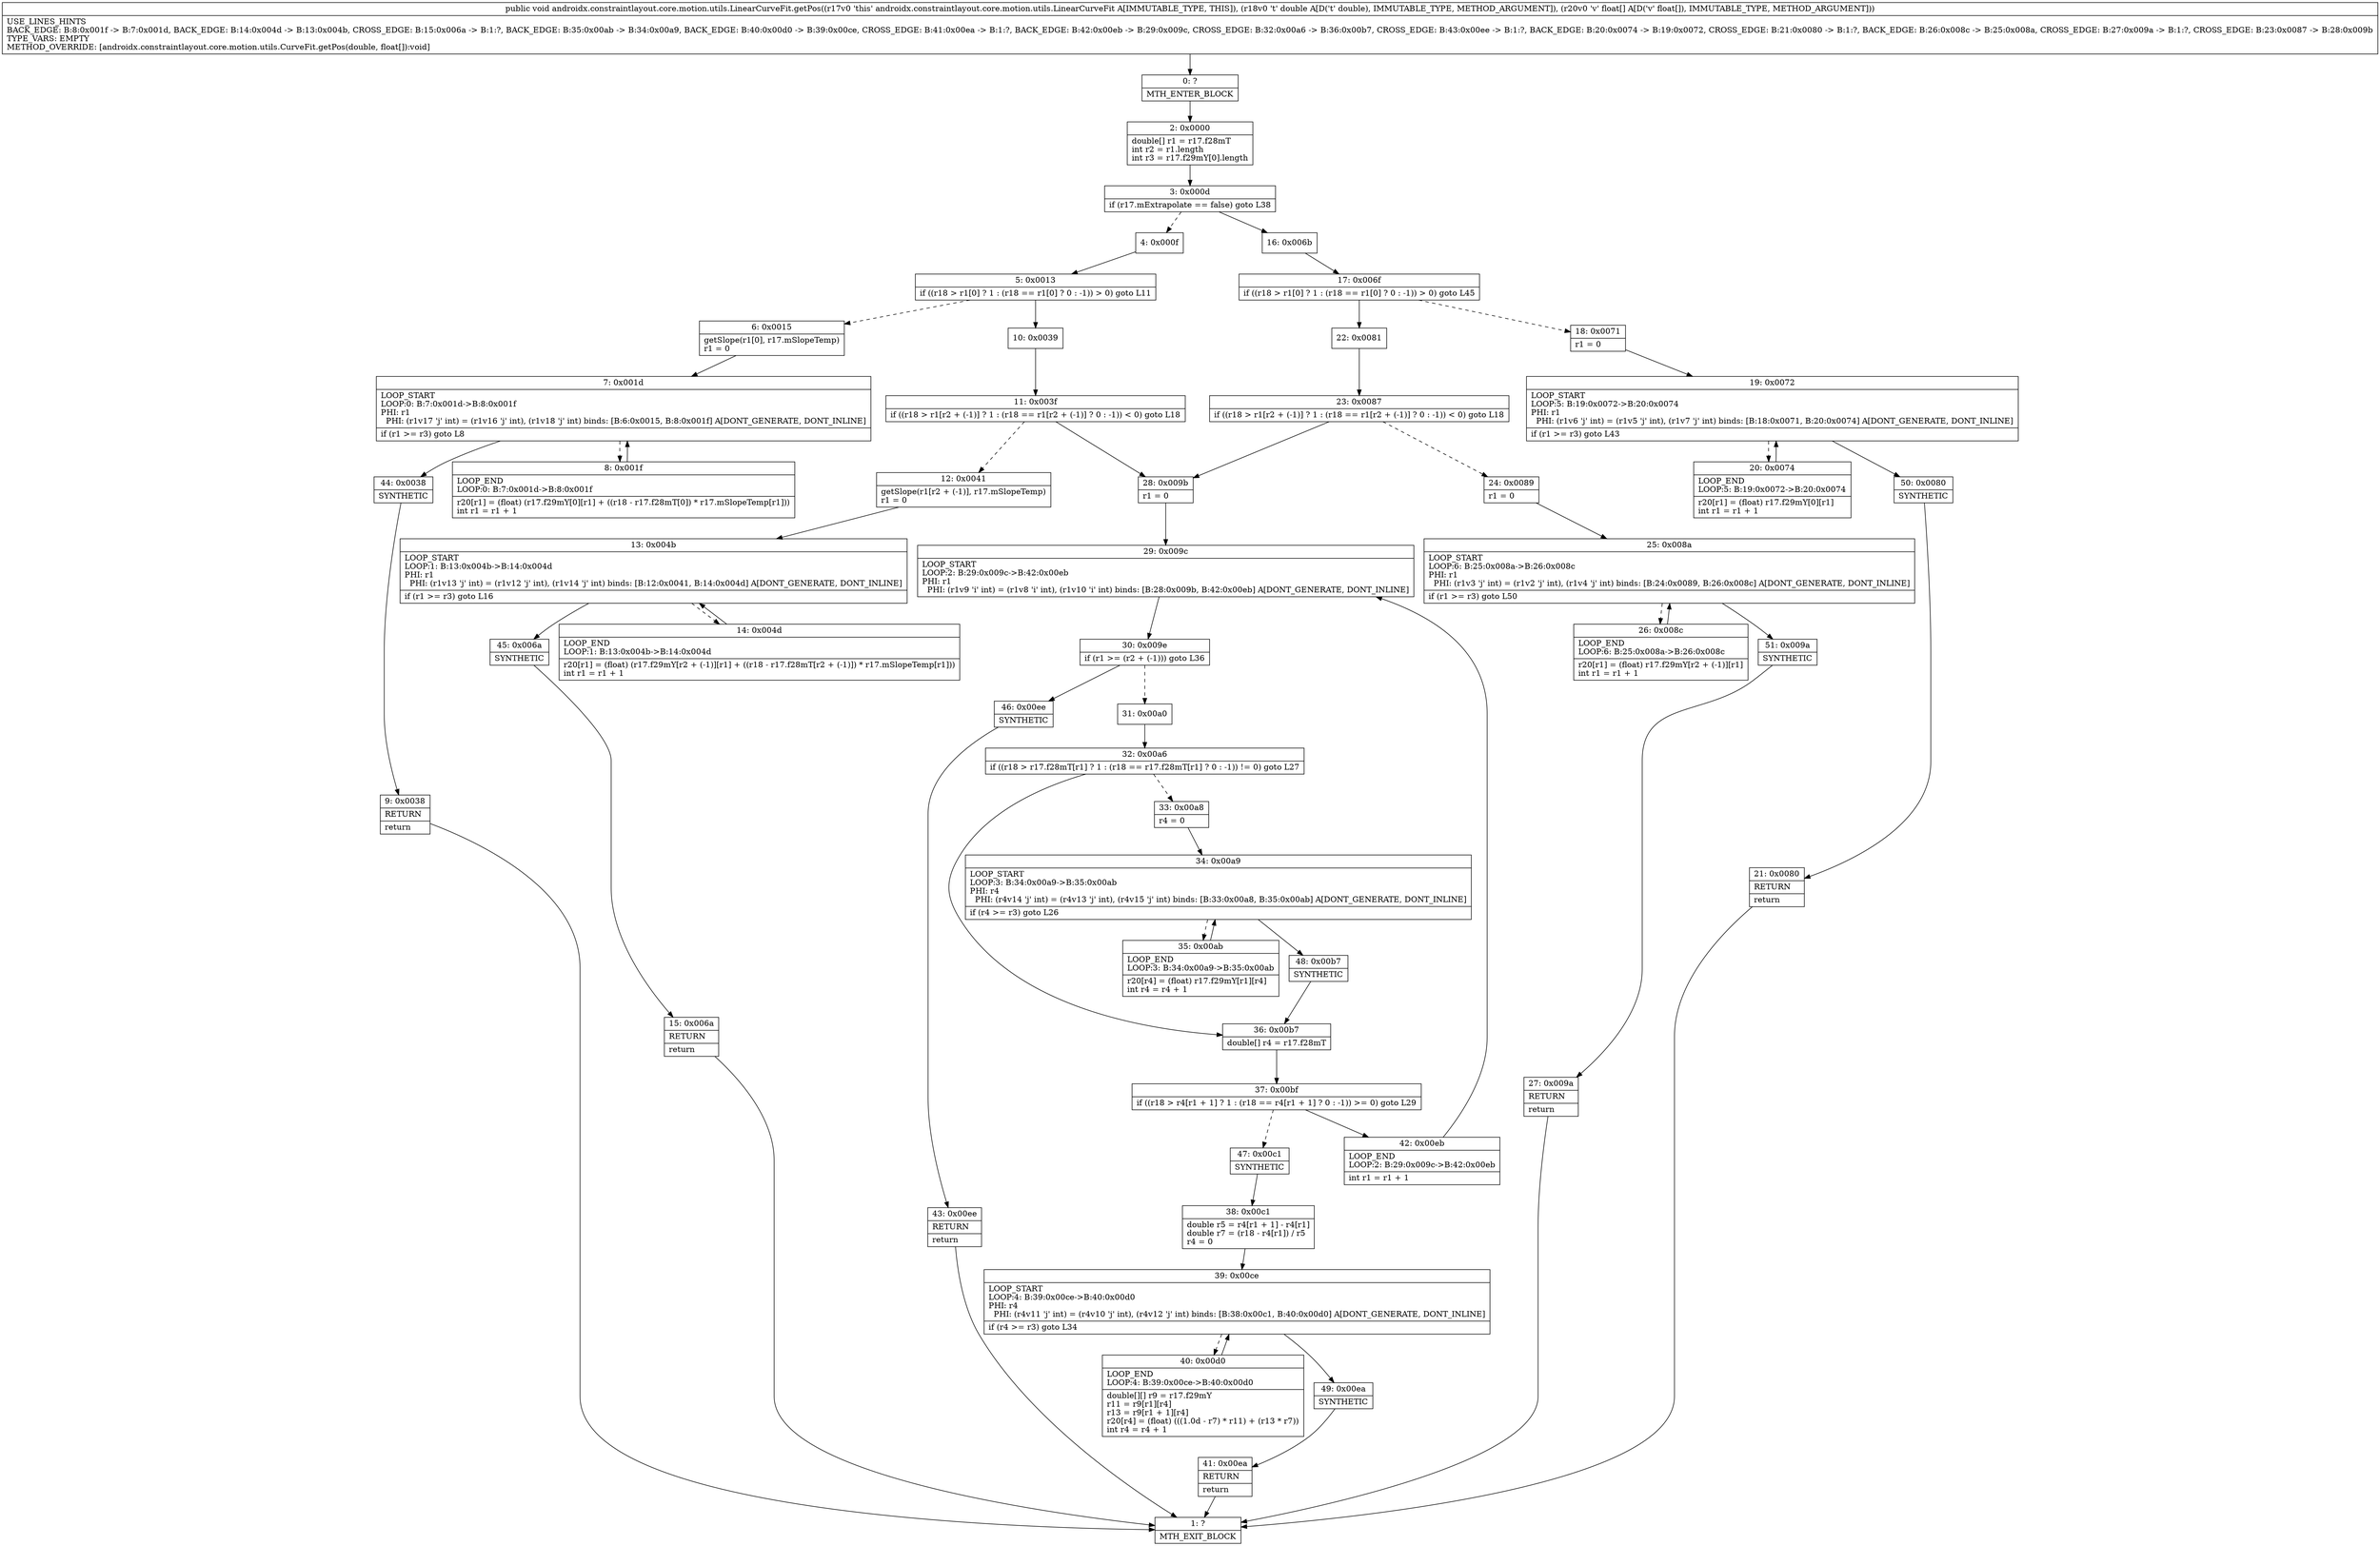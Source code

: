 digraph "CFG forandroidx.constraintlayout.core.motion.utils.LinearCurveFit.getPos(D[F)V" {
Node_0 [shape=record,label="{0\:\ ?|MTH_ENTER_BLOCK\l}"];
Node_2 [shape=record,label="{2\:\ 0x0000|double[] r1 = r17.f28mT\lint r2 = r1.length\lint r3 = r17.f29mY[0].length\l}"];
Node_3 [shape=record,label="{3\:\ 0x000d|if (r17.mExtrapolate == false) goto L38\l}"];
Node_4 [shape=record,label="{4\:\ 0x000f}"];
Node_5 [shape=record,label="{5\:\ 0x0013|if ((r18 \> r1[0] ? 1 : (r18 == r1[0] ? 0 : \-1)) \> 0) goto L11\l}"];
Node_6 [shape=record,label="{6\:\ 0x0015|getSlope(r1[0], r17.mSlopeTemp)\lr1 = 0\l}"];
Node_7 [shape=record,label="{7\:\ 0x001d|LOOP_START\lLOOP:0: B:7:0x001d\-\>B:8:0x001f\lPHI: r1 \l  PHI: (r1v17 'j' int) = (r1v16 'j' int), (r1v18 'j' int) binds: [B:6:0x0015, B:8:0x001f] A[DONT_GENERATE, DONT_INLINE]\l|if (r1 \>= r3) goto L8\l}"];
Node_8 [shape=record,label="{8\:\ 0x001f|LOOP_END\lLOOP:0: B:7:0x001d\-\>B:8:0x001f\l|r20[r1] = (float) (r17.f29mY[0][r1] + ((r18 \- r17.f28mT[0]) * r17.mSlopeTemp[r1]))\lint r1 = r1 + 1\l}"];
Node_44 [shape=record,label="{44\:\ 0x0038|SYNTHETIC\l}"];
Node_9 [shape=record,label="{9\:\ 0x0038|RETURN\l|return\l}"];
Node_1 [shape=record,label="{1\:\ ?|MTH_EXIT_BLOCK\l}"];
Node_10 [shape=record,label="{10\:\ 0x0039}"];
Node_11 [shape=record,label="{11\:\ 0x003f|if ((r18 \> r1[r2 + (\-1)] ? 1 : (r18 == r1[r2 + (\-1)] ? 0 : \-1)) \< 0) goto L18\l}"];
Node_12 [shape=record,label="{12\:\ 0x0041|getSlope(r1[r2 + (\-1)], r17.mSlopeTemp)\lr1 = 0\l}"];
Node_13 [shape=record,label="{13\:\ 0x004b|LOOP_START\lLOOP:1: B:13:0x004b\-\>B:14:0x004d\lPHI: r1 \l  PHI: (r1v13 'j' int) = (r1v12 'j' int), (r1v14 'j' int) binds: [B:12:0x0041, B:14:0x004d] A[DONT_GENERATE, DONT_INLINE]\l|if (r1 \>= r3) goto L16\l}"];
Node_14 [shape=record,label="{14\:\ 0x004d|LOOP_END\lLOOP:1: B:13:0x004b\-\>B:14:0x004d\l|r20[r1] = (float) (r17.f29mY[r2 + (\-1)][r1] + ((r18 \- r17.f28mT[r2 + (\-1)]) * r17.mSlopeTemp[r1]))\lint r1 = r1 + 1\l}"];
Node_45 [shape=record,label="{45\:\ 0x006a|SYNTHETIC\l}"];
Node_15 [shape=record,label="{15\:\ 0x006a|RETURN\l|return\l}"];
Node_28 [shape=record,label="{28\:\ 0x009b|r1 = 0\l}"];
Node_29 [shape=record,label="{29\:\ 0x009c|LOOP_START\lLOOP:2: B:29:0x009c\-\>B:42:0x00eb\lPHI: r1 \l  PHI: (r1v9 'i' int) = (r1v8 'i' int), (r1v10 'i' int) binds: [B:28:0x009b, B:42:0x00eb] A[DONT_GENERATE, DONT_INLINE]\l}"];
Node_30 [shape=record,label="{30\:\ 0x009e|if (r1 \>= (r2 + (\-1))) goto L36\l}"];
Node_31 [shape=record,label="{31\:\ 0x00a0}"];
Node_32 [shape=record,label="{32\:\ 0x00a6|if ((r18 \> r17.f28mT[r1] ? 1 : (r18 == r17.f28mT[r1] ? 0 : \-1)) != 0) goto L27\l}"];
Node_33 [shape=record,label="{33\:\ 0x00a8|r4 = 0\l}"];
Node_34 [shape=record,label="{34\:\ 0x00a9|LOOP_START\lLOOP:3: B:34:0x00a9\-\>B:35:0x00ab\lPHI: r4 \l  PHI: (r4v14 'j' int) = (r4v13 'j' int), (r4v15 'j' int) binds: [B:33:0x00a8, B:35:0x00ab] A[DONT_GENERATE, DONT_INLINE]\l|if (r4 \>= r3) goto L26\l}"];
Node_35 [shape=record,label="{35\:\ 0x00ab|LOOP_END\lLOOP:3: B:34:0x00a9\-\>B:35:0x00ab\l|r20[r4] = (float) r17.f29mY[r1][r4]\lint r4 = r4 + 1\l}"];
Node_48 [shape=record,label="{48\:\ 0x00b7|SYNTHETIC\l}"];
Node_36 [shape=record,label="{36\:\ 0x00b7|double[] r4 = r17.f28mT\l}"];
Node_37 [shape=record,label="{37\:\ 0x00bf|if ((r18 \> r4[r1 + 1] ? 1 : (r18 == r4[r1 + 1] ? 0 : \-1)) \>= 0) goto L29\l}"];
Node_42 [shape=record,label="{42\:\ 0x00eb|LOOP_END\lLOOP:2: B:29:0x009c\-\>B:42:0x00eb\l|int r1 = r1 + 1\l}"];
Node_47 [shape=record,label="{47\:\ 0x00c1|SYNTHETIC\l}"];
Node_38 [shape=record,label="{38\:\ 0x00c1|double r5 = r4[r1 + 1] \- r4[r1]\ldouble r7 = (r18 \- r4[r1]) \/ r5\lr4 = 0\l}"];
Node_39 [shape=record,label="{39\:\ 0x00ce|LOOP_START\lLOOP:4: B:39:0x00ce\-\>B:40:0x00d0\lPHI: r4 \l  PHI: (r4v11 'j' int) = (r4v10 'j' int), (r4v12 'j' int) binds: [B:38:0x00c1, B:40:0x00d0] A[DONT_GENERATE, DONT_INLINE]\l|if (r4 \>= r3) goto L34\l}"];
Node_40 [shape=record,label="{40\:\ 0x00d0|LOOP_END\lLOOP:4: B:39:0x00ce\-\>B:40:0x00d0\l|double[][] r9 = r17.f29mY\lr11 = r9[r1][r4]\lr13 = r9[r1 + 1][r4]\lr20[r4] = (float) (((1.0d \- r7) * r11) + (r13 * r7))\lint r4 = r4 + 1\l}"];
Node_49 [shape=record,label="{49\:\ 0x00ea|SYNTHETIC\l}"];
Node_41 [shape=record,label="{41\:\ 0x00ea|RETURN\l|return\l}"];
Node_46 [shape=record,label="{46\:\ 0x00ee|SYNTHETIC\l}"];
Node_43 [shape=record,label="{43\:\ 0x00ee|RETURN\l|return\l}"];
Node_16 [shape=record,label="{16\:\ 0x006b}"];
Node_17 [shape=record,label="{17\:\ 0x006f|if ((r18 \> r1[0] ? 1 : (r18 == r1[0] ? 0 : \-1)) \> 0) goto L45\l}"];
Node_18 [shape=record,label="{18\:\ 0x0071|r1 = 0\l}"];
Node_19 [shape=record,label="{19\:\ 0x0072|LOOP_START\lLOOP:5: B:19:0x0072\-\>B:20:0x0074\lPHI: r1 \l  PHI: (r1v6 'j' int) = (r1v5 'j' int), (r1v7 'j' int) binds: [B:18:0x0071, B:20:0x0074] A[DONT_GENERATE, DONT_INLINE]\l|if (r1 \>= r3) goto L43\l}"];
Node_20 [shape=record,label="{20\:\ 0x0074|LOOP_END\lLOOP:5: B:19:0x0072\-\>B:20:0x0074\l|r20[r1] = (float) r17.f29mY[0][r1]\lint r1 = r1 + 1\l}"];
Node_50 [shape=record,label="{50\:\ 0x0080|SYNTHETIC\l}"];
Node_21 [shape=record,label="{21\:\ 0x0080|RETURN\l|return\l}"];
Node_22 [shape=record,label="{22\:\ 0x0081}"];
Node_23 [shape=record,label="{23\:\ 0x0087|if ((r18 \> r1[r2 + (\-1)] ? 1 : (r18 == r1[r2 + (\-1)] ? 0 : \-1)) \< 0) goto L18\l}"];
Node_24 [shape=record,label="{24\:\ 0x0089|r1 = 0\l}"];
Node_25 [shape=record,label="{25\:\ 0x008a|LOOP_START\lLOOP:6: B:25:0x008a\-\>B:26:0x008c\lPHI: r1 \l  PHI: (r1v3 'j' int) = (r1v2 'j' int), (r1v4 'j' int) binds: [B:24:0x0089, B:26:0x008c] A[DONT_GENERATE, DONT_INLINE]\l|if (r1 \>= r3) goto L50\l}"];
Node_26 [shape=record,label="{26\:\ 0x008c|LOOP_END\lLOOP:6: B:25:0x008a\-\>B:26:0x008c\l|r20[r1] = (float) r17.f29mY[r2 + (\-1)][r1]\lint r1 = r1 + 1\l}"];
Node_51 [shape=record,label="{51\:\ 0x009a|SYNTHETIC\l}"];
Node_27 [shape=record,label="{27\:\ 0x009a|RETURN\l|return\l}"];
MethodNode[shape=record,label="{public void androidx.constraintlayout.core.motion.utils.LinearCurveFit.getPos((r17v0 'this' androidx.constraintlayout.core.motion.utils.LinearCurveFit A[IMMUTABLE_TYPE, THIS]), (r18v0 't' double A[D('t' double), IMMUTABLE_TYPE, METHOD_ARGUMENT]), (r20v0 'v' float[] A[D('v' float[]), IMMUTABLE_TYPE, METHOD_ARGUMENT]))  | USE_LINES_HINTS\lBACK_EDGE: B:8:0x001f \-\> B:7:0x001d, BACK_EDGE: B:14:0x004d \-\> B:13:0x004b, CROSS_EDGE: B:15:0x006a \-\> B:1:?, BACK_EDGE: B:35:0x00ab \-\> B:34:0x00a9, BACK_EDGE: B:40:0x00d0 \-\> B:39:0x00ce, CROSS_EDGE: B:41:0x00ea \-\> B:1:?, BACK_EDGE: B:42:0x00eb \-\> B:29:0x009c, CROSS_EDGE: B:32:0x00a6 \-\> B:36:0x00b7, CROSS_EDGE: B:43:0x00ee \-\> B:1:?, BACK_EDGE: B:20:0x0074 \-\> B:19:0x0072, CROSS_EDGE: B:21:0x0080 \-\> B:1:?, BACK_EDGE: B:26:0x008c \-\> B:25:0x008a, CROSS_EDGE: B:27:0x009a \-\> B:1:?, CROSS_EDGE: B:23:0x0087 \-\> B:28:0x009b\lTYPE_VARS: EMPTY\lMETHOD_OVERRIDE: [androidx.constraintlayout.core.motion.utils.CurveFit.getPos(double, float[]):void]\l}"];
MethodNode -> Node_0;Node_0 -> Node_2;
Node_2 -> Node_3;
Node_3 -> Node_4[style=dashed];
Node_3 -> Node_16;
Node_4 -> Node_5;
Node_5 -> Node_6[style=dashed];
Node_5 -> Node_10;
Node_6 -> Node_7;
Node_7 -> Node_8[style=dashed];
Node_7 -> Node_44;
Node_8 -> Node_7;
Node_44 -> Node_9;
Node_9 -> Node_1;
Node_10 -> Node_11;
Node_11 -> Node_12[style=dashed];
Node_11 -> Node_28;
Node_12 -> Node_13;
Node_13 -> Node_14[style=dashed];
Node_13 -> Node_45;
Node_14 -> Node_13;
Node_45 -> Node_15;
Node_15 -> Node_1;
Node_28 -> Node_29;
Node_29 -> Node_30;
Node_30 -> Node_31[style=dashed];
Node_30 -> Node_46;
Node_31 -> Node_32;
Node_32 -> Node_33[style=dashed];
Node_32 -> Node_36;
Node_33 -> Node_34;
Node_34 -> Node_35[style=dashed];
Node_34 -> Node_48;
Node_35 -> Node_34;
Node_48 -> Node_36;
Node_36 -> Node_37;
Node_37 -> Node_42;
Node_37 -> Node_47[style=dashed];
Node_42 -> Node_29;
Node_47 -> Node_38;
Node_38 -> Node_39;
Node_39 -> Node_40[style=dashed];
Node_39 -> Node_49;
Node_40 -> Node_39;
Node_49 -> Node_41;
Node_41 -> Node_1;
Node_46 -> Node_43;
Node_43 -> Node_1;
Node_16 -> Node_17;
Node_17 -> Node_18[style=dashed];
Node_17 -> Node_22;
Node_18 -> Node_19;
Node_19 -> Node_20[style=dashed];
Node_19 -> Node_50;
Node_20 -> Node_19;
Node_50 -> Node_21;
Node_21 -> Node_1;
Node_22 -> Node_23;
Node_23 -> Node_24[style=dashed];
Node_23 -> Node_28;
Node_24 -> Node_25;
Node_25 -> Node_26[style=dashed];
Node_25 -> Node_51;
Node_26 -> Node_25;
Node_51 -> Node_27;
Node_27 -> Node_1;
}


